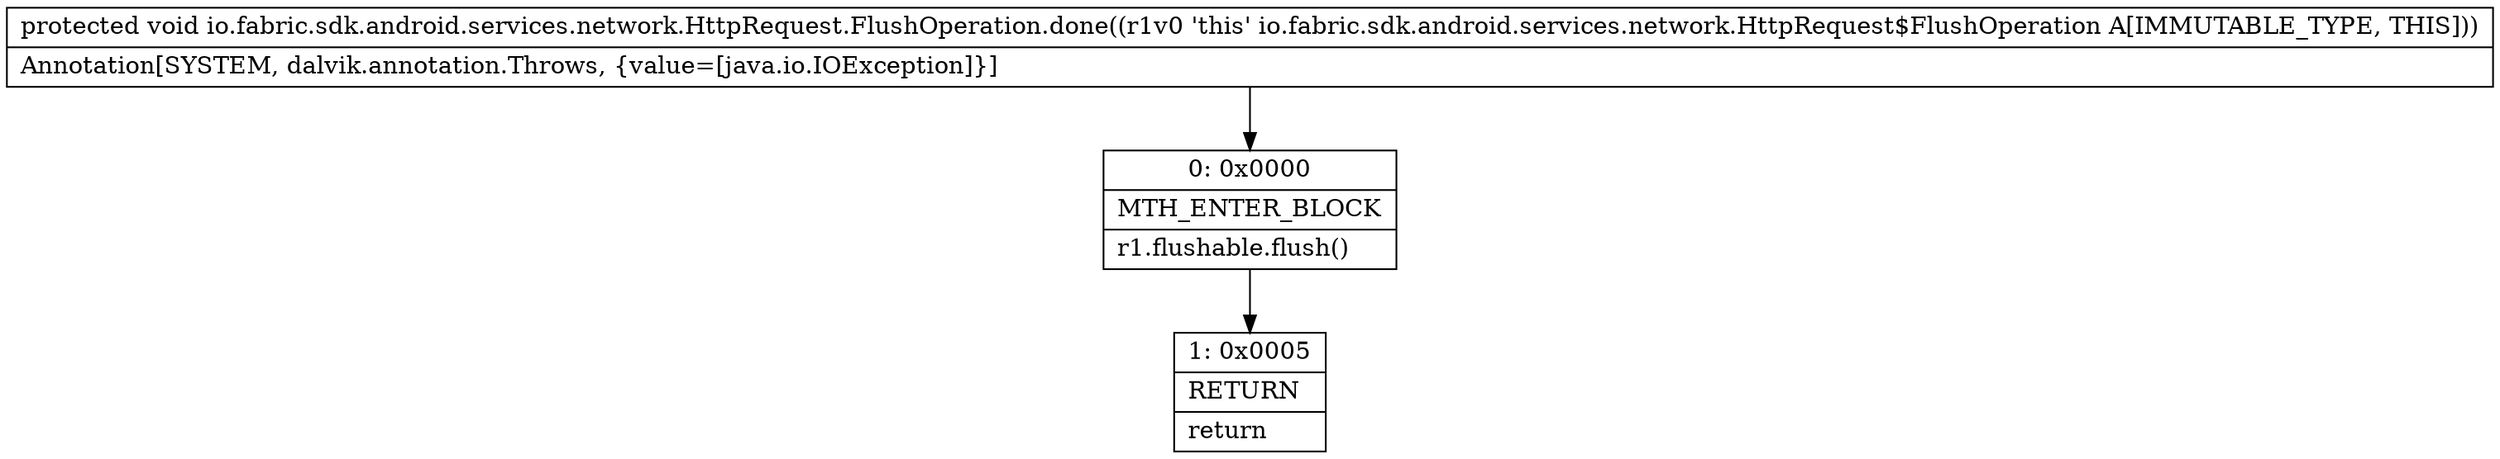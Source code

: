 digraph "CFG forio.fabric.sdk.android.services.network.HttpRequest.FlushOperation.done()V" {
Node_0 [shape=record,label="{0\:\ 0x0000|MTH_ENTER_BLOCK\l|r1.flushable.flush()\l}"];
Node_1 [shape=record,label="{1\:\ 0x0005|RETURN\l|return\l}"];
MethodNode[shape=record,label="{protected void io.fabric.sdk.android.services.network.HttpRequest.FlushOperation.done((r1v0 'this' io.fabric.sdk.android.services.network.HttpRequest$FlushOperation A[IMMUTABLE_TYPE, THIS]))  | Annotation[SYSTEM, dalvik.annotation.Throws, \{value=[java.io.IOException]\}]\l}"];
MethodNode -> Node_0;
Node_0 -> Node_1;
}

